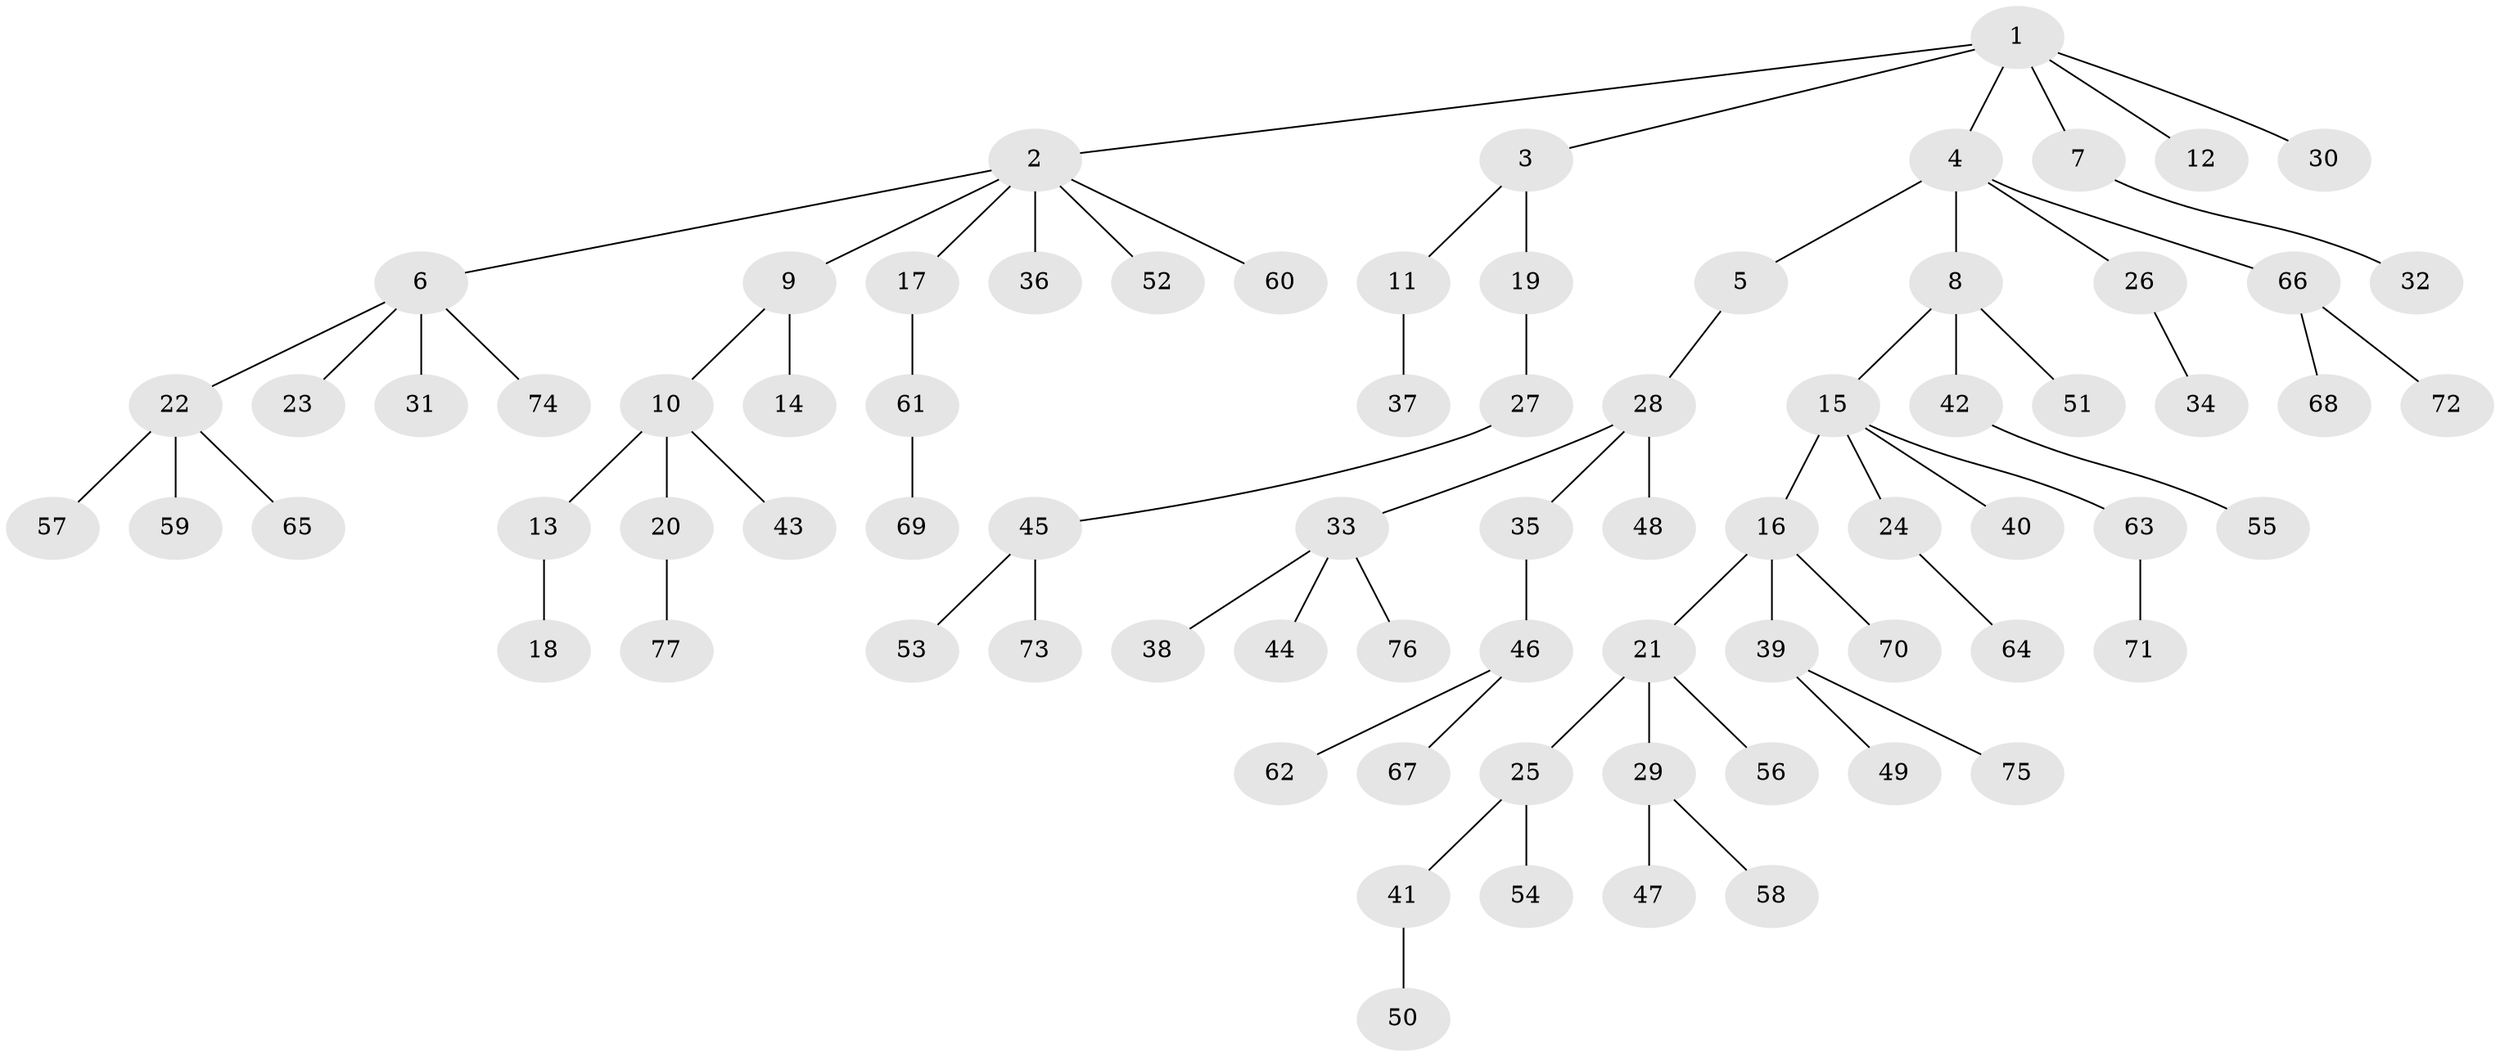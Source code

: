 // Generated by graph-tools (version 1.1) at 2025/15/03/09/25 04:15:24]
// undirected, 77 vertices, 76 edges
graph export_dot {
graph [start="1"]
  node [color=gray90,style=filled];
  1;
  2;
  3;
  4;
  5;
  6;
  7;
  8;
  9;
  10;
  11;
  12;
  13;
  14;
  15;
  16;
  17;
  18;
  19;
  20;
  21;
  22;
  23;
  24;
  25;
  26;
  27;
  28;
  29;
  30;
  31;
  32;
  33;
  34;
  35;
  36;
  37;
  38;
  39;
  40;
  41;
  42;
  43;
  44;
  45;
  46;
  47;
  48;
  49;
  50;
  51;
  52;
  53;
  54;
  55;
  56;
  57;
  58;
  59;
  60;
  61;
  62;
  63;
  64;
  65;
  66;
  67;
  68;
  69;
  70;
  71;
  72;
  73;
  74;
  75;
  76;
  77;
  1 -- 2;
  1 -- 3;
  1 -- 4;
  1 -- 7;
  1 -- 12;
  1 -- 30;
  2 -- 6;
  2 -- 9;
  2 -- 17;
  2 -- 36;
  2 -- 52;
  2 -- 60;
  3 -- 11;
  3 -- 19;
  4 -- 5;
  4 -- 8;
  4 -- 26;
  4 -- 66;
  5 -- 28;
  6 -- 22;
  6 -- 23;
  6 -- 31;
  6 -- 74;
  7 -- 32;
  8 -- 15;
  8 -- 42;
  8 -- 51;
  9 -- 10;
  9 -- 14;
  10 -- 13;
  10 -- 20;
  10 -- 43;
  11 -- 37;
  13 -- 18;
  15 -- 16;
  15 -- 24;
  15 -- 40;
  15 -- 63;
  16 -- 21;
  16 -- 39;
  16 -- 70;
  17 -- 61;
  19 -- 27;
  20 -- 77;
  21 -- 25;
  21 -- 29;
  21 -- 56;
  22 -- 57;
  22 -- 59;
  22 -- 65;
  24 -- 64;
  25 -- 41;
  25 -- 54;
  26 -- 34;
  27 -- 45;
  28 -- 33;
  28 -- 35;
  28 -- 48;
  29 -- 47;
  29 -- 58;
  33 -- 38;
  33 -- 44;
  33 -- 76;
  35 -- 46;
  39 -- 49;
  39 -- 75;
  41 -- 50;
  42 -- 55;
  45 -- 53;
  45 -- 73;
  46 -- 62;
  46 -- 67;
  61 -- 69;
  63 -- 71;
  66 -- 68;
  66 -- 72;
}
